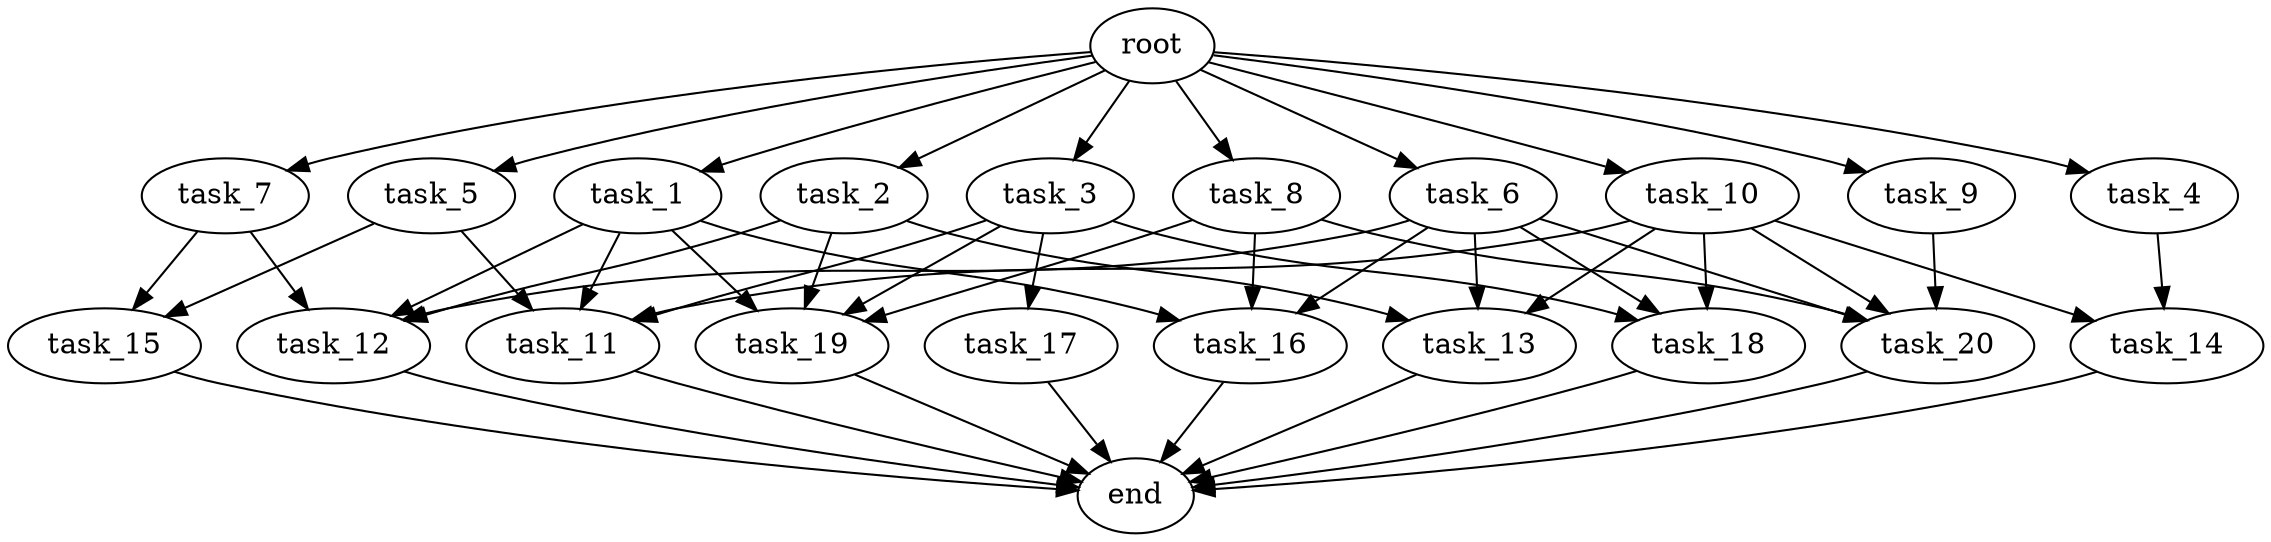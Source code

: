 digraph G {
  root [size="0.000000e+00"];
  task_1 [size="4.232869e+09"];
  task_2 [size="8.262657e+10"];
  task_3 [size="8.346017e+10"];
  task_4 [size="3.039840e+10"];
  task_5 [size="5.593251e+10"];
  task_6 [size="4.635055e+10"];
  task_7 [size="2.693733e+09"];
  task_8 [size="2.546430e+08"];
  task_9 [size="2.627508e+10"];
  task_10 [size="9.560310e+10"];
  task_11 [size="8.342596e+10"];
  task_12 [size="4.725939e+10"];
  task_13 [size="6.538476e+10"];
  task_14 [size="8.926973e+10"];
  task_15 [size="4.172151e+10"];
  task_16 [size="4.919373e+10"];
  task_17 [size="6.878744e+10"];
  task_18 [size="2.448258e+10"];
  task_19 [size="1.194427e+10"];
  task_20 [size="2.772893e+10"];
  end [size="0.000000e+00"];

  root -> task_1 [size="1.000000e-12"];
  root -> task_2 [size="1.000000e-12"];
  root -> task_3 [size="1.000000e-12"];
  root -> task_4 [size="1.000000e-12"];
  root -> task_5 [size="1.000000e-12"];
  root -> task_6 [size="1.000000e-12"];
  root -> task_7 [size="1.000000e-12"];
  root -> task_8 [size="1.000000e-12"];
  root -> task_9 [size="1.000000e-12"];
  root -> task_10 [size="1.000000e-12"];
  task_1 -> task_11 [size="2.085649e+08"];
  task_1 -> task_12 [size="1.181485e+08"];
  task_1 -> task_16 [size="1.639791e+08"];
  task_1 -> task_19 [size="2.986068e+07"];
  task_2 -> task_12 [size="1.181485e+08"];
  task_2 -> task_13 [size="2.179492e+08"];
  task_2 -> task_19 [size="2.986068e+07"];
  task_3 -> task_11 [size="2.085649e+08"];
  task_3 -> task_17 [size="6.878744e+08"];
  task_3 -> task_18 [size="8.160860e+07"];
  task_3 -> task_19 [size="2.986068e+07"];
  task_4 -> task_14 [size="4.463486e+08"];
  task_5 -> task_11 [size="2.085649e+08"];
  task_5 -> task_15 [size="2.086075e+08"];
  task_6 -> task_12 [size="1.181485e+08"];
  task_6 -> task_13 [size="2.179492e+08"];
  task_6 -> task_16 [size="1.639791e+08"];
  task_6 -> task_18 [size="8.160860e+07"];
  task_6 -> task_20 [size="6.932233e+07"];
  task_7 -> task_12 [size="1.181485e+08"];
  task_7 -> task_15 [size="2.086075e+08"];
  task_8 -> task_16 [size="1.639791e+08"];
  task_8 -> task_19 [size="2.986068e+07"];
  task_8 -> task_20 [size="6.932233e+07"];
  task_9 -> task_20 [size="6.932233e+07"];
  task_10 -> task_11 [size="2.085649e+08"];
  task_10 -> task_13 [size="2.179492e+08"];
  task_10 -> task_14 [size="4.463486e+08"];
  task_10 -> task_18 [size="8.160860e+07"];
  task_10 -> task_20 [size="6.932233e+07"];
  task_11 -> end [size="1.000000e-12"];
  task_12 -> end [size="1.000000e-12"];
  task_13 -> end [size="1.000000e-12"];
  task_14 -> end [size="1.000000e-12"];
  task_15 -> end [size="1.000000e-12"];
  task_16 -> end [size="1.000000e-12"];
  task_17 -> end [size="1.000000e-12"];
  task_18 -> end [size="1.000000e-12"];
  task_19 -> end [size="1.000000e-12"];
  task_20 -> end [size="1.000000e-12"];
}

